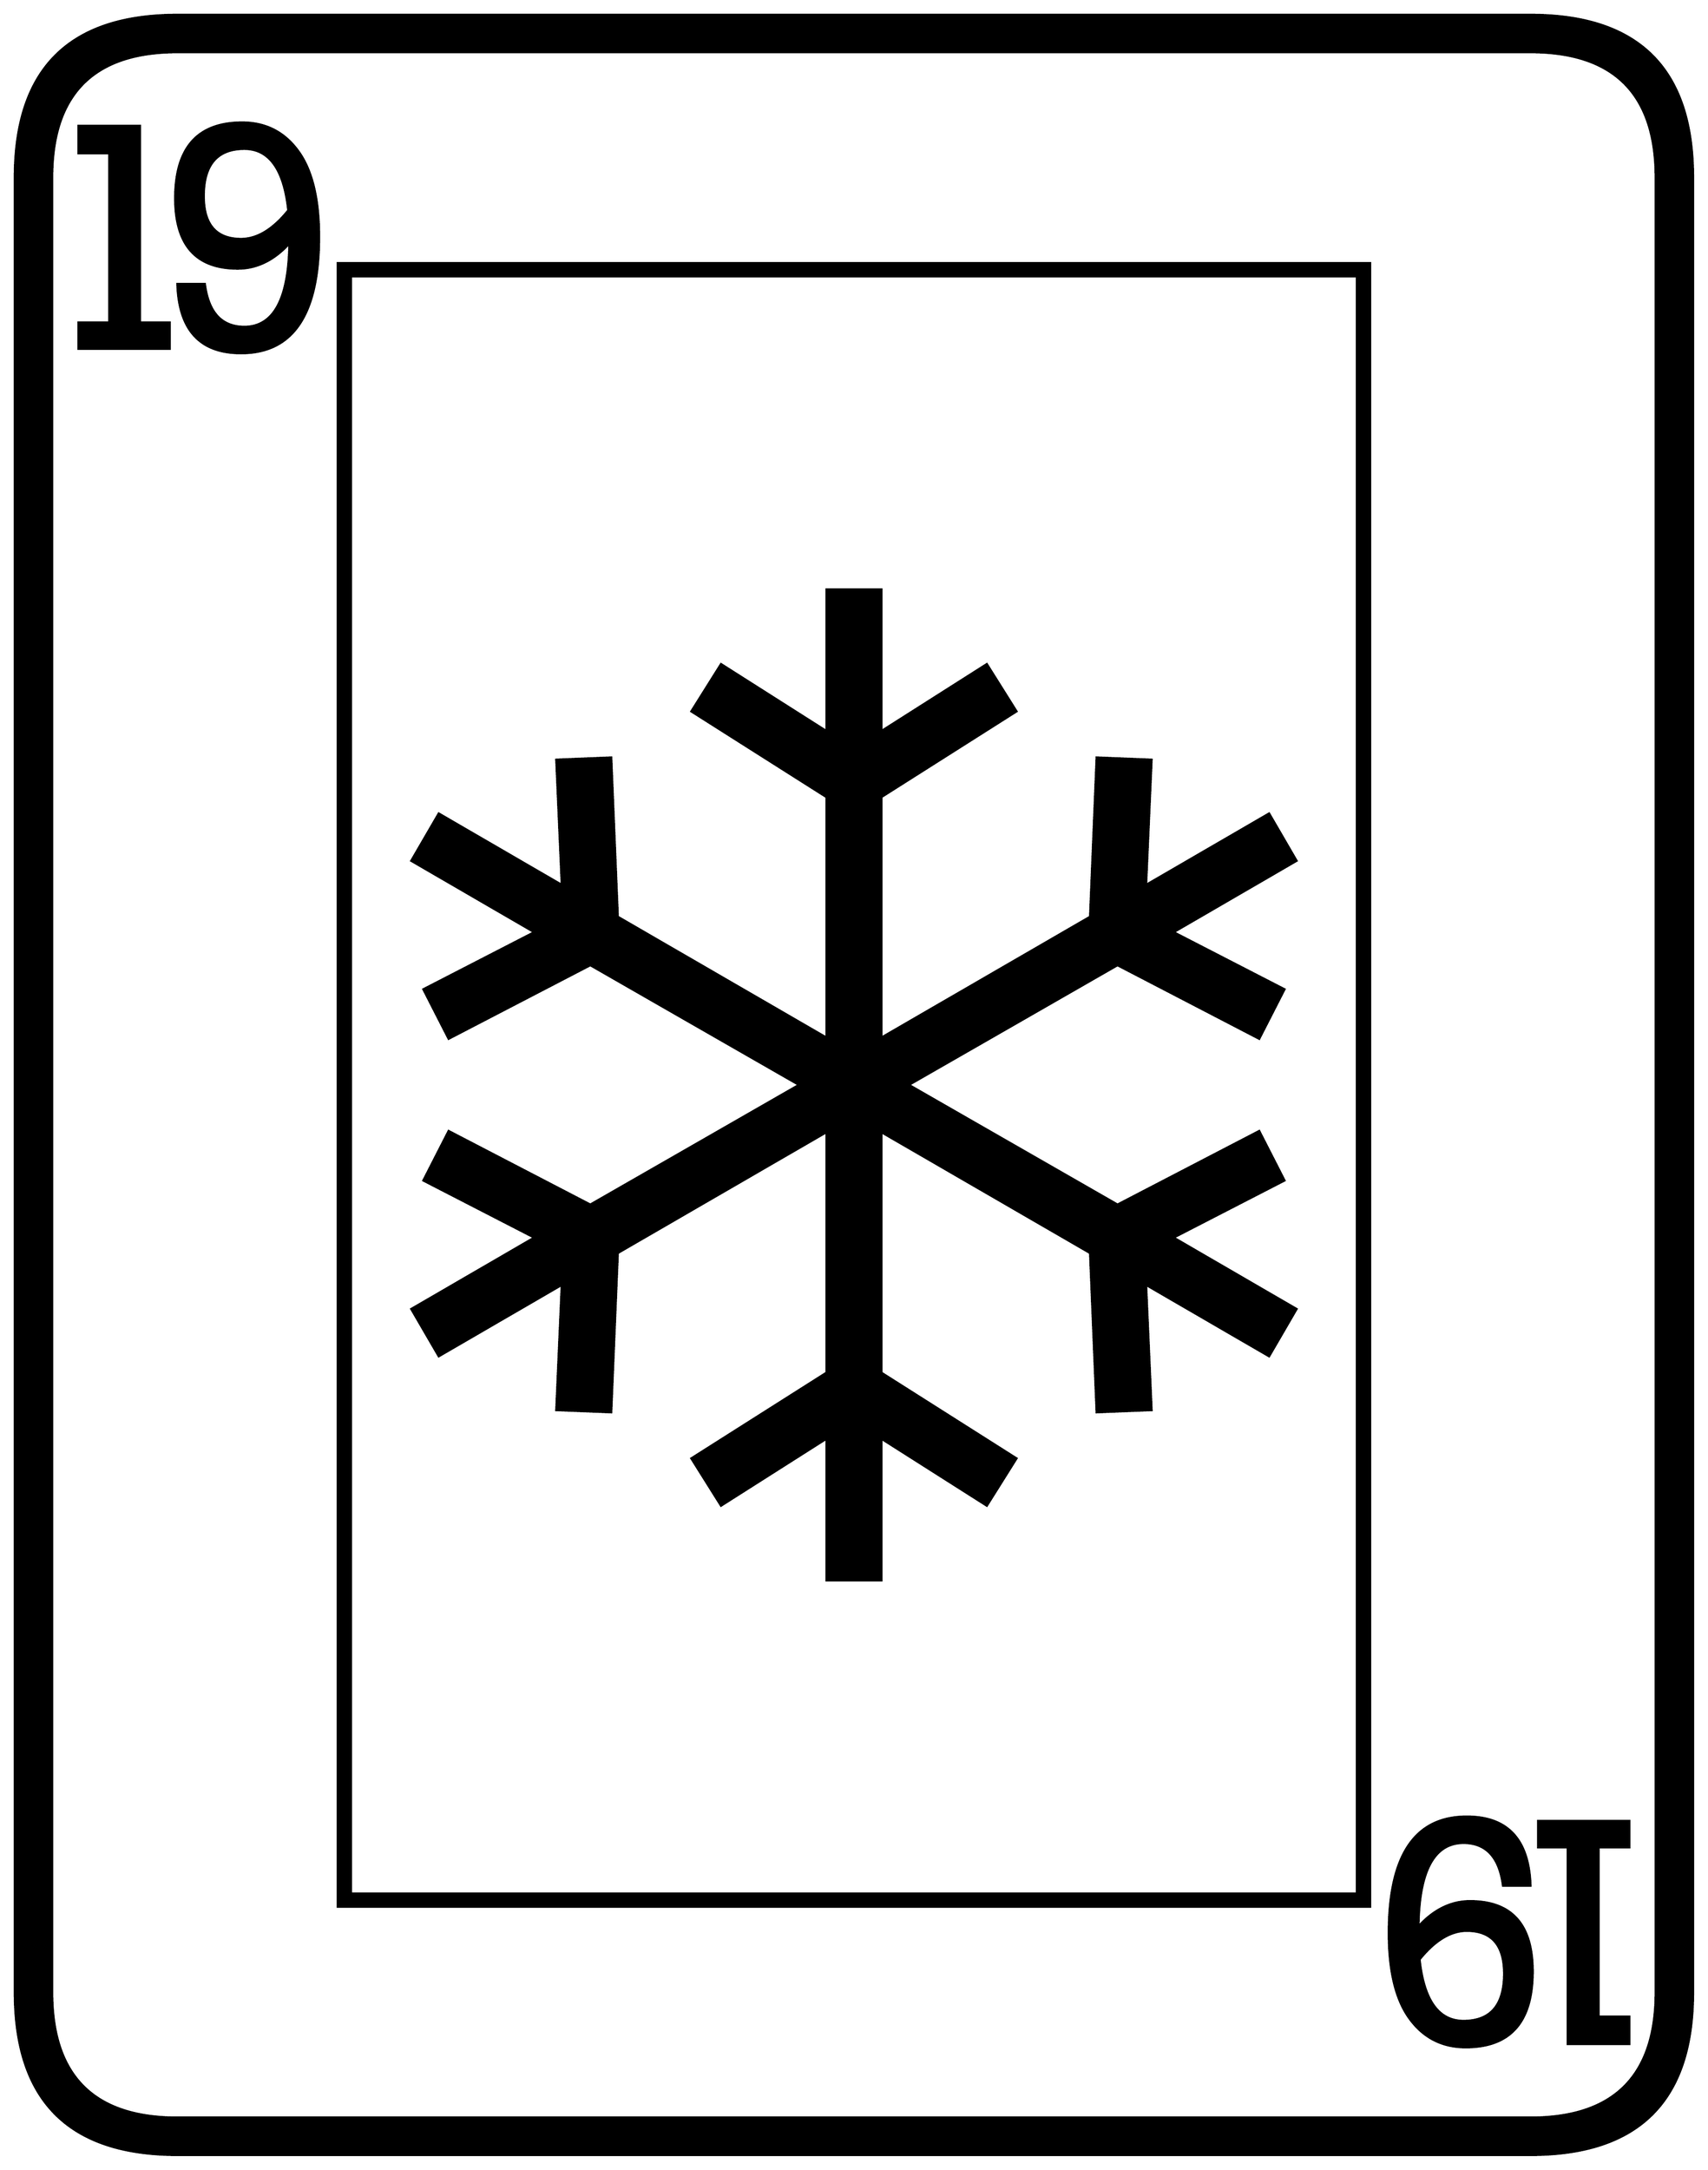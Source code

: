 


\begin{tikzpicture}[y=0.80pt, x=0.80pt, yscale=-1.0, xscale=1.0, inner sep=0pt, outer sep=0pt]
\begin{scope}[shift={(100.0,1706.0)},nonzero rule]
  \path[draw=.,fill=.,line width=1.600pt] (1578.0,244.0) .. controls
    (1578.0,342.667) and (1528.667,392.0) .. (1430.0,392.0) --
    (198.0,392.0) .. controls (99.333,392.0) and (50.0,342.667) ..
    (50.0,244.0) -- (50.0,-1408.0) .. controls (50.0,-1506.667)
    and (99.333,-1556.0) .. (198.0,-1556.0) -- (1430.0,-1556.0) ..
    controls (1528.667,-1556.0) and (1578.0,-1506.667) ..
    (1578.0,-1408.0) -- (1578.0,244.0) -- cycle(1544.0,244.0) --
    (1544.0,-1408.0) .. controls (1544.0,-1484.0) and
    (1506.0,-1522.0) .. (1430.0,-1522.0) -- (198.0,-1522.0) ..
    controls (122.0,-1522.0) and (84.0,-1484.0) ..
    (84.0,-1408.0) -- (84.0,244.0) .. controls (84.0,320.0) and
    (122.0,358.0) .. (198.0,358.0) -- (1430.0,358.0) .. controls
    (1506.0,358.0) and (1544.0,320.0) .. (1544.0,244.0) --
    cycle(327.0,-1354.0) .. controls (327.0,-1283.333) and
    (303.333,-1248.0) .. (256.0,-1248.0) .. controls
    (218.667,-1248.0) and (199.333,-1269.0) .. (198.0,-1311.0) --
    (223.0,-1311.0) .. controls (226.333,-1285.0) and
    (238.333,-1272.0) .. (259.0,-1272.0) .. controls
    (285.667,-1272.0) and (299.333,-1297.333) .. (300.0,-1348.0) ..
    controls (286.0,-1332.667) and (270.333,-1325.0) ..
    (253.0,-1325.0) .. controls (215.0,-1325.0) and
    (196.0,-1346.333) .. (196.0,-1389.0) .. controls
    (196.0,-1435.0) and (216.333,-1458.0) .. (257.0,-1458.0) ..
    controls (278.333,-1458.0) and (295.333,-1449.333) ..
    (308.0,-1432.0) .. controls (320.667,-1414.667) and
    (327.0,-1388.667) .. (327.0,-1354.0) -- cycle(191.0,-1252.0)
    -- (108.0,-1252.0) -- (108.0,-1276.0) -- (136.0,-1276.0) --
    (136.0,-1430.0) -- (108.0,-1430.0) -- (108.0,-1455.0) --
    (164.0,-1455.0) -- (164.0,-1276.0) -- (191.0,-1276.0) --
    (191.0,-1252.0) -- cycle(1284.0,166.0) -- (344.0,166.0) --
    (344.0,-1330.0) -- (1284.0,-1330.0) -- (1284.0,166.0) --
    cycle(1520.0,291.0) -- (1464.0,291.0) -- (1464.0,112.0) --
    (1437.0,112.0) -- (1437.0,88.0) -- (1520.0,88.0) --
    (1520.0,112.0) -- (1492.0,112.0) -- (1492.0,266.0) --
    (1520.0,266.0) -- (1520.0,291.0) -- cycle(1432.0,225.0) ..
    controls (1432.0,271.0) and (1411.667,294.0) .. (1371.0,294.0)
    .. controls (1349.667,294.0) and (1332.667,285.333) ..
    (1320.0,268.0) .. controls (1307.333,250.667) and (1301.0,224.667)
    .. (1301.0,190.0) .. controls (1301.0,119.333) and
    (1324.667,84.0) .. (1372.0,84.0) .. controls (1409.333,84.0) and
    (1428.667,105.0) .. (1430.0,147.0) -- (1405.0,147.0) ..
    controls (1401.667,121.0) and (1389.667,108.0) .. (1369.0,108.0)
    .. controls (1342.333,108.0) and (1328.667,133.333) ..
    (1328.0,184.0) .. controls (1342.0,168.667) and (1357.667,161.0)
    .. (1375.0,161.0) .. controls (1413.0,161.0) and
    (1432.0,182.333) .. (1432.0,225.0) -- cycle(299.0,-1378.0) ..
    controls (295.0,-1415.333) and (281.667,-1434.0) ..
    (259.0,-1434.0) .. controls (234.333,-1434.0) and
    (222.0,-1419.667) .. (222.0,-1391.0) .. controls
    (222.0,-1365.0) and (233.333,-1352.0) .. (256.0,-1352.0) ..
    controls (270.667,-1352.0) and (285.0,-1360.667) ..
    (299.0,-1378.0) -- cycle(1272.0,154.0) -- (1272.0,-1318.0)
    -- (356.0,-1318.0) -- (356.0,154.0) -- (1272.0,154.0) --
    cycle(1406.0,227.0) .. controls (1406.0,201.0) and
    (1394.667,188.0) .. (1372.0,188.0) .. controls (1357.333,188.0)
    and (1343.0,196.667) .. (1329.0,214.0) .. controls
    (1333.0,251.333) and (1346.333,270.0) .. (1369.0,270.0) ..
    controls (1393.667,270.0) and (1406.0,255.667) .. (1406.0,227.0)
    -- cycle(1217.0,-378.0) -- (1192.0,-335.0) --
    (1080.0,-400.0) -- (1085.0,-286.0) -- (1035.0,-284.0) --
    (1029.0,-429.0) -- (839.0,-539.0) -- (839.0,-320.0) --
    (962.0,-242.0) -- (935.0,-199.0) -- (839.0,-260.0) --
    (839.0,-131.0) -- (789.0,-131.0) -- (789.0,-260.0) --
    (693.0,-199.0) -- (666.0,-242.0) -- (789.0,-320.0) --
    (789.0,-539.0) -- (599.0,-429.0) -- (593.0,-284.0) --
    (543.0,-286.0) -- (548.0,-400.0) -- (436.0,-335.0) --
    (411.0,-378.0) -- (523.0,-443.0) -- (422.0,-495.0) --
    (445.0,-540.0) -- (574.0,-473.0) -- (764.0,-582.0) --
    (574.0,-691.0) -- (445.0,-624.0) -- (422.0,-669.0) --
    (523.0,-721.0) -- (411.0,-786.0) -- (436.0,-829.0) --
    (548.0,-764.0) -- (543.0,-878.0) -- (593.0,-880.0) --
    (599.0,-735.0) -- (789.0,-625.0) -- (789.0,-844.0) --
    (666.0,-922.0) -- (693.0,-965.0) -- (789.0,-904.0) --
    (789.0,-1033.0) -- (839.0,-1033.0) -- (839.0,-904.0) --
    (935.0,-965.0) -- (962.0,-922.0) -- (839.0,-844.0) --
    (839.0,-625.0) -- (1029.0,-735.0) -- (1035.0,-880.0) --
    (1085.0,-878.0) -- (1080.0,-764.0) -- (1192.0,-829.0) --
    (1217.0,-786.0) -- (1105.0,-721.0) -- (1206.0,-669.0) --
    (1183.0,-624.0) -- (1054.0,-691.0) -- (864.0,-582.0) --
    (1054.0,-473.0) -- (1183.0,-540.0) -- (1206.0,-495.0) --
    (1105.0,-443.0) -- (1217.0,-378.0) -- cycle;
\end{scope}

\end{tikzpicture}

